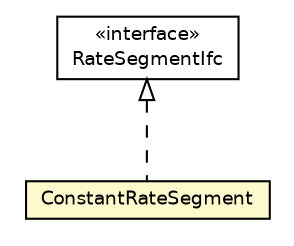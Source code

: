 #!/usr/local/bin/dot
#
# Class diagram 
# Generated by UMLGraph version 5.4 (http://www.umlgraph.org/)
#

digraph G {
	edge [fontname="Helvetica",fontsize=10,labelfontname="Helvetica",labelfontsize=10];
	node [fontname="Helvetica",fontsize=10,shape=plaintext];
	nodesep=0.25;
	ranksep=0.5;
	// jsl.modeling.elements.variable.nhpp.RateSegmentIfc
	c56016 [label=<<table title="jsl.modeling.elements.variable.nhpp.RateSegmentIfc" border="0" cellborder="1" cellspacing="0" cellpadding="2" port="p" href="./RateSegmentIfc.html">
		<tr><td><table border="0" cellspacing="0" cellpadding="1">
<tr><td align="center" balign="center"> &#171;interface&#187; </td></tr>
<tr><td align="center" balign="center"> RateSegmentIfc </td></tr>
		</table></td></tr>
		</table>>, URL="./RateSegmentIfc.html", fontname="Helvetica", fontcolor="black", fontsize=9.0];
	// jsl.modeling.elements.variable.nhpp.ConstantRateSegment
	c56027 [label=<<table title="jsl.modeling.elements.variable.nhpp.ConstantRateSegment" border="0" cellborder="1" cellspacing="0" cellpadding="2" port="p" bgcolor="lemonChiffon" href="./ConstantRateSegment.html">
		<tr><td><table border="0" cellspacing="0" cellpadding="1">
<tr><td align="center" balign="center"> ConstantRateSegment </td></tr>
		</table></td></tr>
		</table>>, URL="./ConstantRateSegment.html", fontname="Helvetica", fontcolor="black", fontsize=9.0];
	//jsl.modeling.elements.variable.nhpp.ConstantRateSegment implements jsl.modeling.elements.variable.nhpp.RateSegmentIfc
	c56016:p -> c56027:p [dir=back,arrowtail=empty,style=dashed];
}

